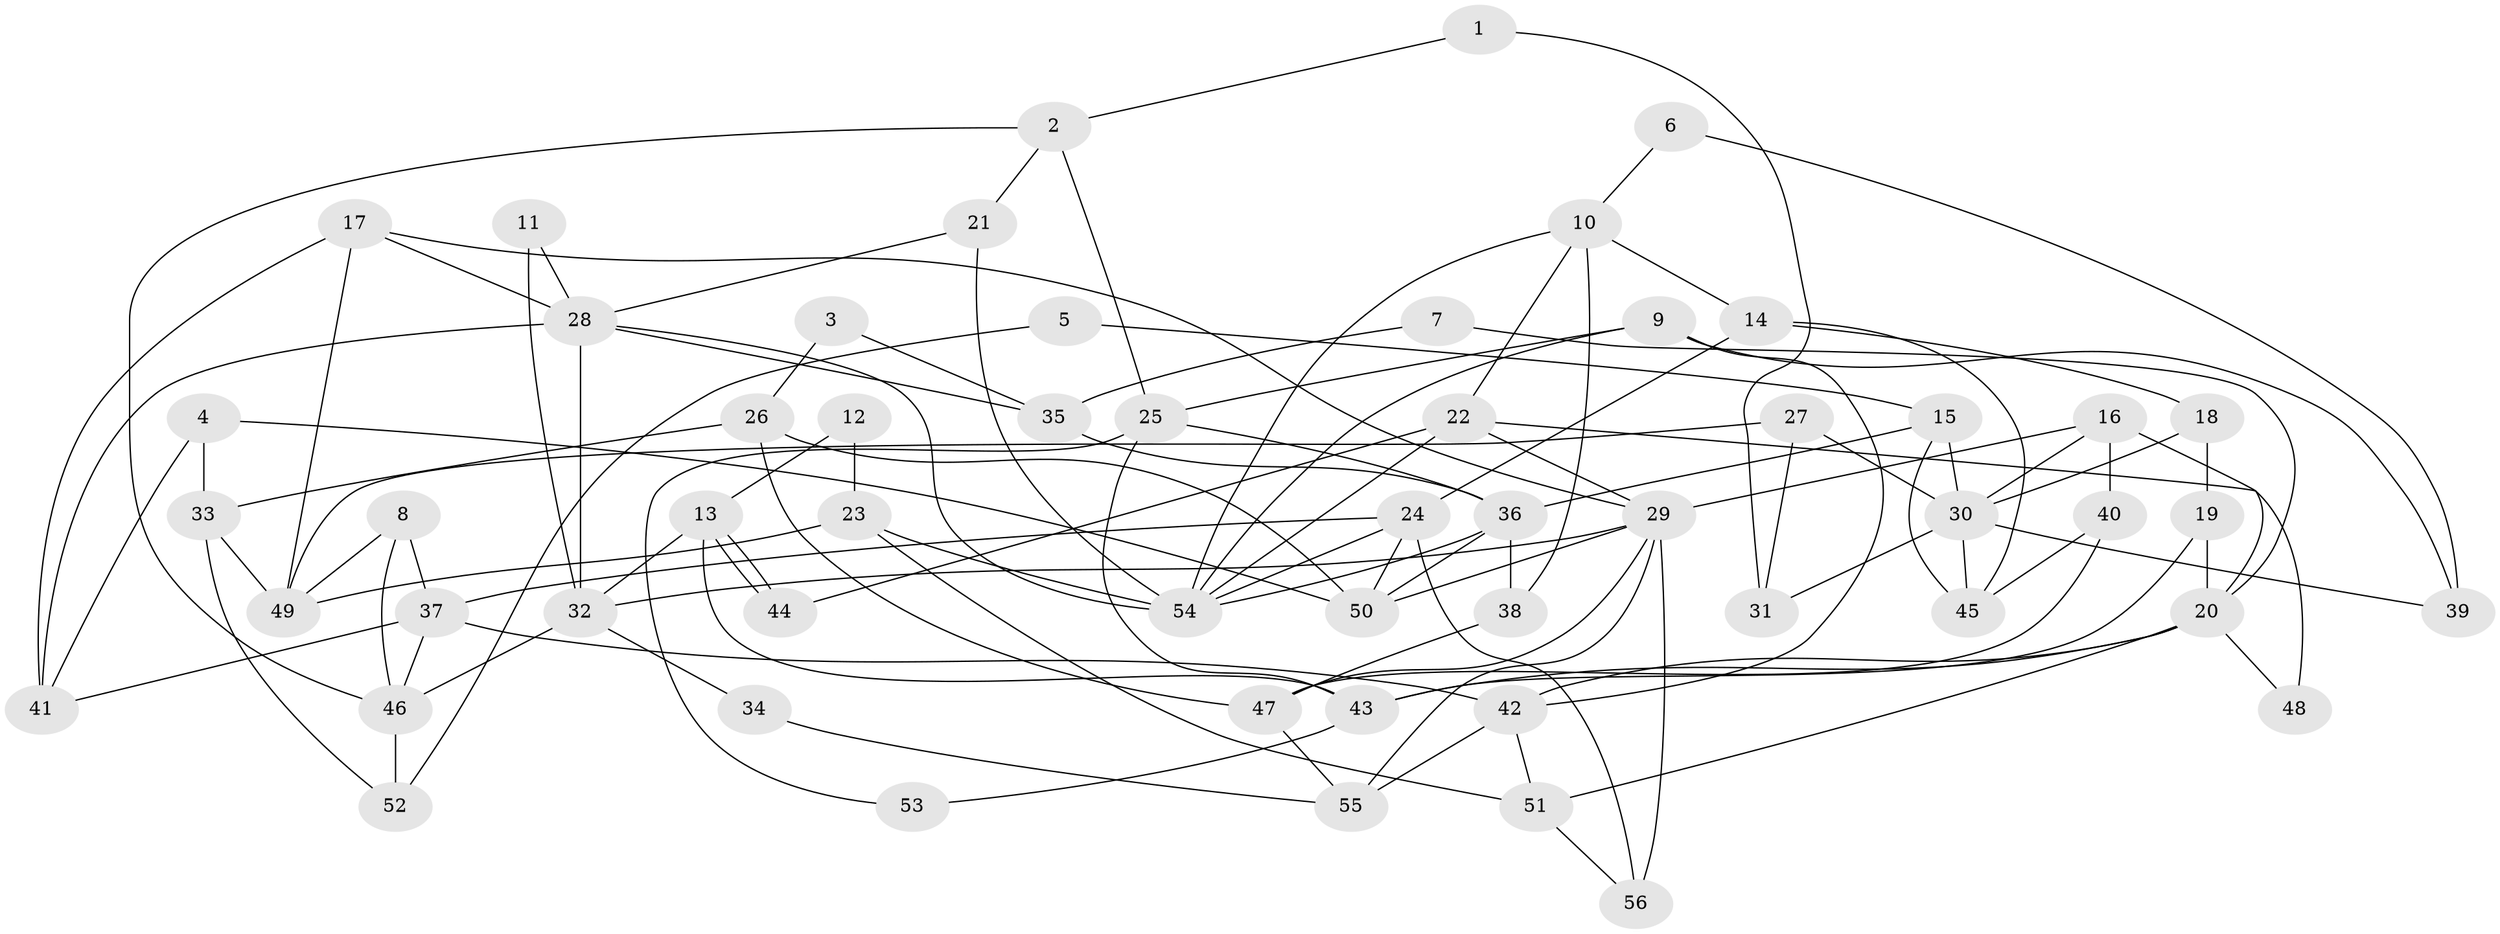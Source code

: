 // Generated by graph-tools (version 1.1) at 2025/15/03/09/25 04:15:10]
// undirected, 56 vertices, 112 edges
graph export_dot {
graph [start="1"]
  node [color=gray90,style=filled];
  1;
  2;
  3;
  4;
  5;
  6;
  7;
  8;
  9;
  10;
  11;
  12;
  13;
  14;
  15;
  16;
  17;
  18;
  19;
  20;
  21;
  22;
  23;
  24;
  25;
  26;
  27;
  28;
  29;
  30;
  31;
  32;
  33;
  34;
  35;
  36;
  37;
  38;
  39;
  40;
  41;
  42;
  43;
  44;
  45;
  46;
  47;
  48;
  49;
  50;
  51;
  52;
  53;
  54;
  55;
  56;
  1 -- 2;
  1 -- 31;
  2 -- 21;
  2 -- 46;
  2 -- 25;
  3 -- 35;
  3 -- 26;
  4 -- 50;
  4 -- 33;
  4 -- 41;
  5 -- 52;
  5 -- 15;
  6 -- 39;
  6 -- 10;
  7 -- 35;
  7 -- 20;
  8 -- 46;
  8 -- 37;
  8 -- 49;
  9 -- 54;
  9 -- 42;
  9 -- 25;
  9 -- 39;
  10 -- 22;
  10 -- 54;
  10 -- 14;
  10 -- 38;
  11 -- 32;
  11 -- 28;
  12 -- 13;
  12 -- 23;
  13 -- 44;
  13 -- 44;
  13 -- 43;
  13 -- 32;
  14 -- 45;
  14 -- 18;
  14 -- 24;
  15 -- 36;
  15 -- 30;
  15 -- 45;
  16 -- 29;
  16 -- 30;
  16 -- 20;
  16 -- 40;
  17 -- 29;
  17 -- 41;
  17 -- 28;
  17 -- 49;
  18 -- 19;
  18 -- 30;
  19 -- 43;
  19 -- 20;
  20 -- 42;
  20 -- 43;
  20 -- 48;
  20 -- 51;
  21 -- 54;
  21 -- 28;
  22 -- 54;
  22 -- 29;
  22 -- 44;
  22 -- 48;
  23 -- 54;
  23 -- 49;
  23 -- 51;
  24 -- 56;
  24 -- 37;
  24 -- 50;
  24 -- 54;
  25 -- 36;
  25 -- 43;
  25 -- 53;
  26 -- 50;
  26 -- 47;
  26 -- 33;
  27 -- 49;
  27 -- 30;
  27 -- 31;
  28 -- 41;
  28 -- 32;
  28 -- 35;
  28 -- 54;
  29 -- 50;
  29 -- 32;
  29 -- 47;
  29 -- 55;
  29 -- 56;
  30 -- 45;
  30 -- 31;
  30 -- 39;
  32 -- 34;
  32 -- 46;
  33 -- 49;
  33 -- 52;
  34 -- 55;
  35 -- 36;
  36 -- 54;
  36 -- 38;
  36 -- 50;
  37 -- 42;
  37 -- 41;
  37 -- 46;
  38 -- 47;
  40 -- 47;
  40 -- 45;
  42 -- 55;
  42 -- 51;
  43 -- 53;
  46 -- 52;
  47 -- 55;
  51 -- 56;
}

